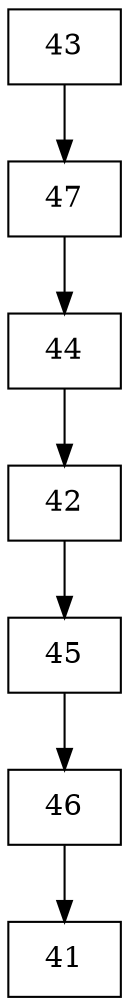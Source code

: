 digraph G {
  node [shape=record];
  node0 [label="{43}"];
  node0 -> node1;
  node1 [label="{47}"];
  node1 -> node2;
  node2 [label="{44}"];
  node2 -> node3;
  node3 [label="{42}"];
  node3 -> node4;
  node4 [label="{45}"];
  node4 -> node5;
  node5 [label="{46}"];
  node5 -> node6;
  node6 [label="{41}"];
}

